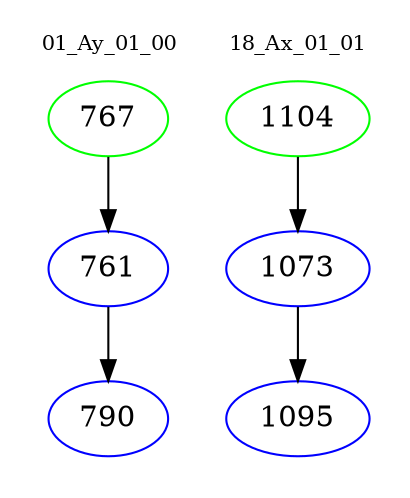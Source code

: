 digraph{
subgraph cluster_0 {
color = white
label = "01_Ay_01_00";
fontsize=10;
T0_767 [label="767", color="green"]
T0_767 -> T0_761 [color="black"]
T0_761 [label="761", color="blue"]
T0_761 -> T0_790 [color="black"]
T0_790 [label="790", color="blue"]
}
subgraph cluster_1 {
color = white
label = "18_Ax_01_01";
fontsize=10;
T1_1104 [label="1104", color="green"]
T1_1104 -> T1_1073 [color="black"]
T1_1073 [label="1073", color="blue"]
T1_1073 -> T1_1095 [color="black"]
T1_1095 [label="1095", color="blue"]
}
}
